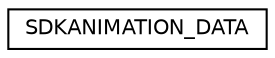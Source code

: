 digraph "Graphical Class Hierarchy"
{
  edge [fontname="Helvetica",fontsize="10",labelfontname="Helvetica",labelfontsize="10"];
  node [fontname="Helvetica",fontsize="10",shape=record];
  rankdir="LR";
  Node1 [label="SDKANIMATION_DATA",height=0.2,width=0.4,color="black", fillcolor="white", style="filled",URL="$struct_s_d_k_a_n_i_m_a_t_i_o_n___d_a_t_a.html"];
}
